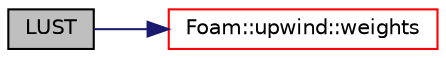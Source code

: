 digraph "LUST"
{
  bgcolor="transparent";
  edge [fontname="Helvetica",fontsize="10",labelfontname="Helvetica",labelfontsize="10"];
  node [fontname="Helvetica",fontsize="10",shape=record];
  rankdir="LR";
  Node1 [label="LUST",height=0.2,width=0.4,color="black", fillcolor="grey75", style="filled", fontcolor="black"];
  Node1 -> Node2 [color="midnightblue",fontsize="10",style="solid",fontname="Helvetica"];
  Node2 [label="Foam::upwind::weights",height=0.2,width=0.4,color="red",URL="$a02865.html#aa6029eb897998ae8c0b50a04ffbb5e0c",tooltip="Return the interpolation weighting factors. "];
}
